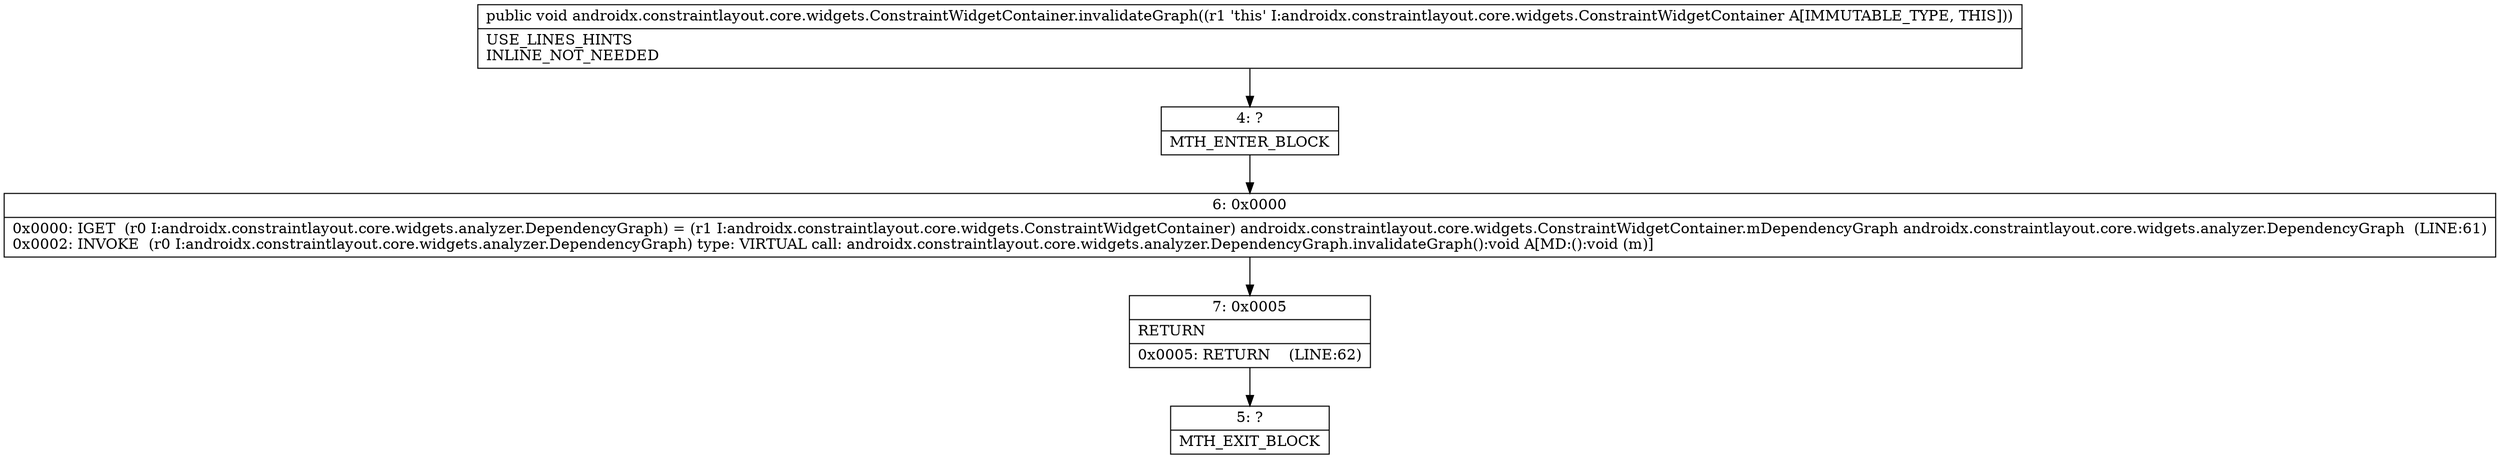 digraph "CFG forandroidx.constraintlayout.core.widgets.ConstraintWidgetContainer.invalidateGraph()V" {
Node_4 [shape=record,label="{4\:\ ?|MTH_ENTER_BLOCK\l}"];
Node_6 [shape=record,label="{6\:\ 0x0000|0x0000: IGET  (r0 I:androidx.constraintlayout.core.widgets.analyzer.DependencyGraph) = (r1 I:androidx.constraintlayout.core.widgets.ConstraintWidgetContainer) androidx.constraintlayout.core.widgets.ConstraintWidgetContainer.mDependencyGraph androidx.constraintlayout.core.widgets.analyzer.DependencyGraph  (LINE:61)\l0x0002: INVOKE  (r0 I:androidx.constraintlayout.core.widgets.analyzer.DependencyGraph) type: VIRTUAL call: androidx.constraintlayout.core.widgets.analyzer.DependencyGraph.invalidateGraph():void A[MD:():void (m)]\l}"];
Node_7 [shape=record,label="{7\:\ 0x0005|RETURN\l|0x0005: RETURN    (LINE:62)\l}"];
Node_5 [shape=record,label="{5\:\ ?|MTH_EXIT_BLOCK\l}"];
MethodNode[shape=record,label="{public void androidx.constraintlayout.core.widgets.ConstraintWidgetContainer.invalidateGraph((r1 'this' I:androidx.constraintlayout.core.widgets.ConstraintWidgetContainer A[IMMUTABLE_TYPE, THIS]))  | USE_LINES_HINTS\lINLINE_NOT_NEEDED\l}"];
MethodNode -> Node_4;Node_4 -> Node_6;
Node_6 -> Node_7;
Node_7 -> Node_5;
}

